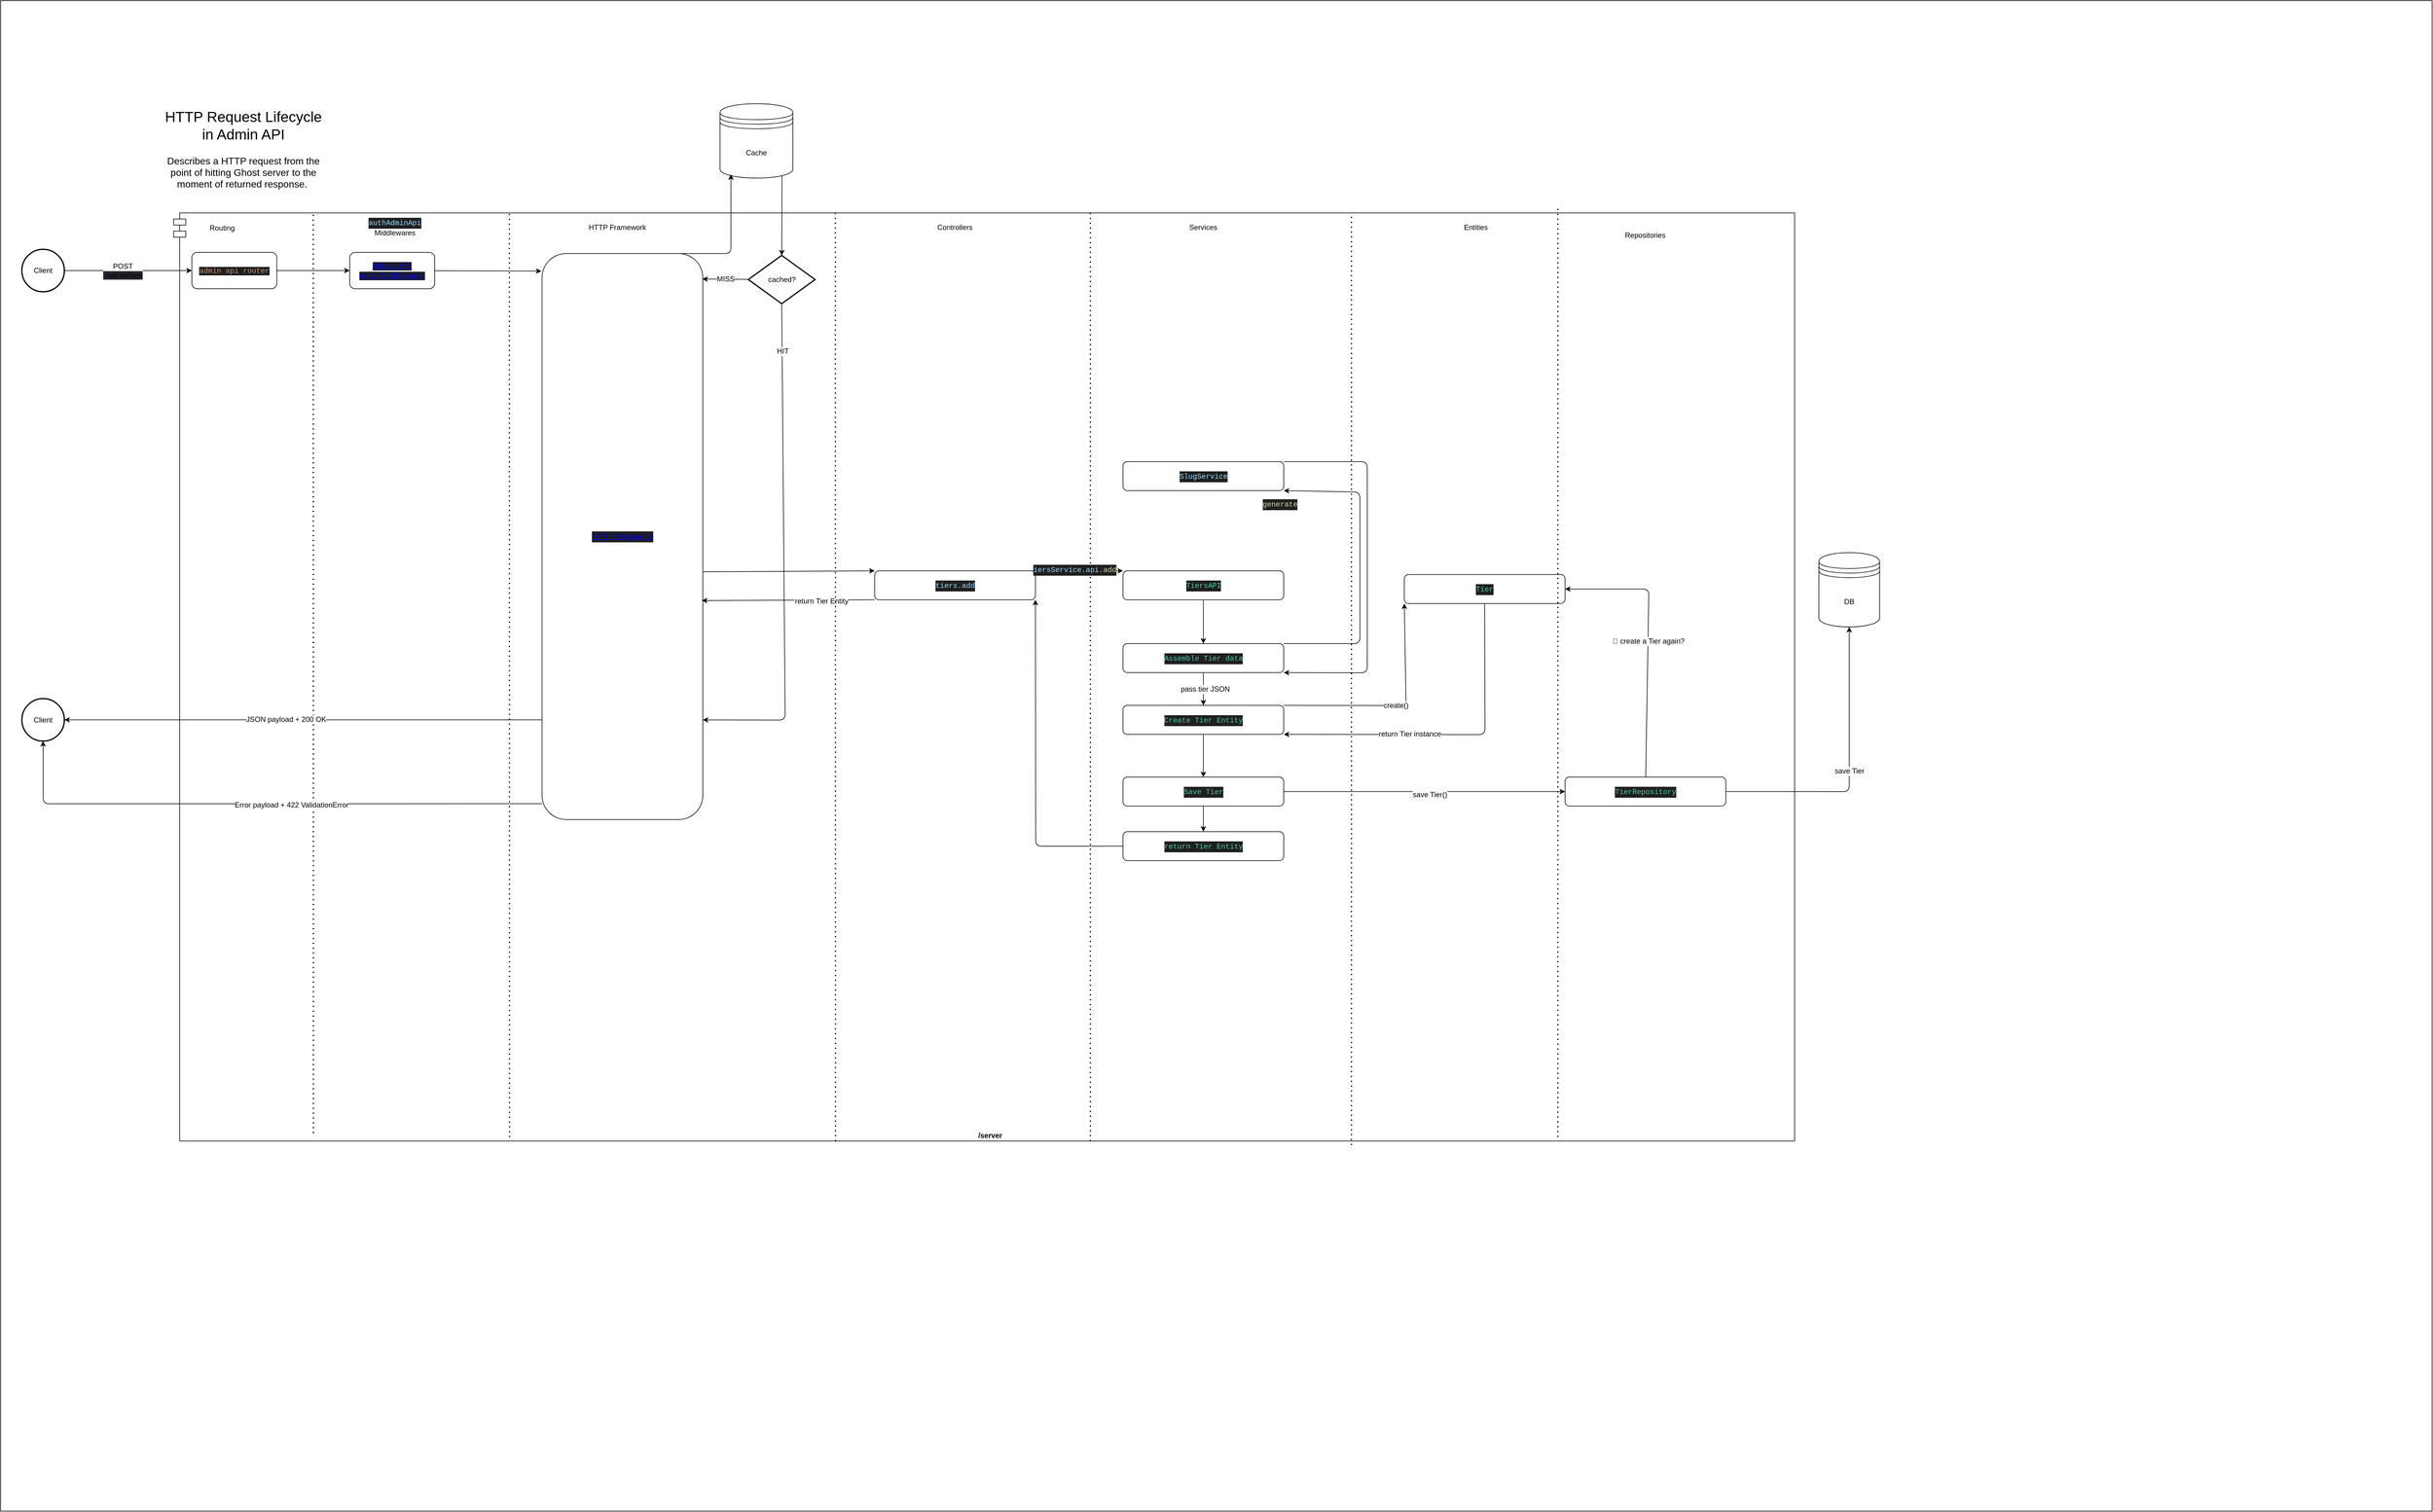 <mxfile>
    <diagram id="Q2BgrTvw5muccqVEsE5E" name="Top Level">
        <mxGraphModel dx="1300" dy="2060" grid="1" gridSize="10" guides="1" tooltips="1" connect="1" arrows="1" fold="1" page="1" pageScale="1" pageWidth="827" pageHeight="1169" math="0" shadow="0">
            <root>
                <mxCell id="0"/>
                <mxCell id="1" parent="0"/>
                <mxCell id="4" value="" style="rounded=0;whiteSpace=wrap;html=1;fontStyle=1;movable=0;resizable=0;rotatable=0;deletable=0;editable=0;connectable=0;" vertex="1" parent="1">
                    <mxGeometry x="165" y="-90" width="4005" height="2490" as="geometry"/>
                </mxCell>
                <mxCell id="2" value="&lt;font style=&quot;&quot;&gt;&lt;span style=&quot;font-size: 24px;&quot;&gt;HTTP Request Lifecycle in Admin API&lt;/span&gt;&lt;br&gt;&lt;font size=&quot;3&quot;&gt;&lt;br&gt;Describes a HTTP request from the point of hitting Ghost server to the moment of returned response.&amp;nbsp;&lt;/font&gt;&lt;br&gt;&lt;/font&gt;" style="text;html=1;strokeColor=none;fillColor=none;align=center;verticalAlign=middle;whiteSpace=wrap;rounded=0;" vertex="1" parent="1">
                    <mxGeometry x="430" y="90" width="270" height="130" as="geometry"/>
                </mxCell>
                <mxCell id="24" value="/server" style="shape=module;align=left;spacingLeft=20;align=center;verticalAlign=bottom;horizontal=1;movable=0;resizable=0;rotatable=0;deletable=0;editable=0;connectable=0;fontStyle=1" vertex="1" parent="1">
                    <mxGeometry x="450" y="260" width="2670" height="1530" as="geometry"/>
                </mxCell>
                <mxCell id="62" value="Controllers" style="text;html=1;strokeColor=none;fillColor=none;align=center;verticalAlign=middle;whiteSpace=wrap;rounded=0;shadow=0;fontSize=12;" vertex="1" parent="24">
                    <mxGeometry x="1220.917" y="-6.649" width="132.397" height="60.395" as="geometry"/>
                </mxCell>
                <mxCell id="65" value="HTTP Framework" style="text;html=1;strokeColor=none;fillColor=none;align=center;verticalAlign=middle;whiteSpace=wrap;rounded=0;shadow=0;fontSize=12;" vertex="1" parent="24">
                    <mxGeometry x="665.298" y="-6.646" width="132.397" height="60.395" as="geometry"/>
                </mxCell>
                <mxCell id="35" value="&lt;div style=&quot;color: rgb(204, 204, 204); background-color: rgb(31, 31, 31); font-family: Menlo, Monaco, &amp;quot;Courier New&amp;quot;, monospace; line-height: 18px;&quot;&gt;&lt;span style=&quot;color: #9cdcfe;&quot;&gt;authAdminApi&lt;/span&gt;&lt;/div&gt;Middlewares" style="text;html=1;strokeColor=none;fillColor=none;align=center;verticalAlign=middle;whiteSpace=wrap;rounded=0;shadow=0;fontSize=12;" vertex="1" parent="24">
                    <mxGeometry x="264.791" y="-6.646" width="198.595" height="60.395" as="geometry"/>
                </mxCell>
                <mxCell id="55" value="&lt;div style=&quot;color: rgb(204, 204, 204); background-color: rgb(31, 31, 31); font-family: Menlo, Monaco, &amp;quot;Courier New&amp;quot;, monospace; line-height: 18px;&quot;&gt;&lt;a href=&quot;data:page/id,6JZK-o0tP2cHMDoMjzkM&quot;&gt;HTTP Framework&lt;/a&gt;&lt;/div&gt;" style="rounded=1;whiteSpace=wrap;html=1;shadow=0;fontSize=12;movable=1;resizable=1;rotatable=1;deletable=1;editable=1;connectable=1;" vertex="1" parent="24">
                    <mxGeometry x="606.82" y="66.95" width="264.79" height="933.05" as="geometry"/>
                </mxCell>
                <mxCell id="107" style="edgeStyle=none;html=1;fontSize=12;exitX=0;exitY=1;exitDx=0;exitDy=0;" edge="1" parent="24" source="64">
                    <mxGeometry relative="1" as="geometry">
                        <mxPoint x="870" y="639" as="targetPoint"/>
                    </mxGeometry>
                </mxCell>
                <mxCell id="250" value="return Tier Entity" style="edgeLabel;html=1;align=center;verticalAlign=middle;resizable=0;points=[];fontSize=12;" vertex="1" connectable="0" parent="107">
                    <mxGeometry x="-0.119" y="2" relative="1" as="geometry">
                        <mxPoint x="38" y="-1" as="offset"/>
                    </mxGeometry>
                </mxCell>
                <mxCell id="64" value="&lt;div style=&quot;color: rgb(204, 204, 204); background-color: rgb(31, 31, 31); font-family: Menlo, Monaco, &amp;quot;Courier New&amp;quot;, monospace; line-height: 18px;&quot;&gt;&lt;span style=&quot;color: #9cdcfe;&quot;&gt;tiers&lt;/span&gt;.&lt;span style=&quot;color: #9cdcfe;&quot;&gt;add&lt;/span&gt;&lt;/div&gt;" style="rounded=1;whiteSpace=wrap;html=1;shadow=0;fontSize=12;" vertex="1" parent="24">
                    <mxGeometry x="1154.721" y="589.995" width="264.798" height="47.812" as="geometry"/>
                </mxCell>
                <mxCell id="66" value="Services" style="text;html=1;strokeColor=none;fillColor=none;align=center;verticalAlign=middle;whiteSpace=wrap;rounded=0;shadow=0;fontSize=12;" vertex="1" parent="24">
                    <mxGeometry x="1629.904" y="-6.648" width="132.397" height="60.395" as="geometry"/>
                </mxCell>
                <mxCell id="74" value="Repositories" style="text;html=1;strokeColor=none;fillColor=none;align=center;verticalAlign=middle;whiteSpace=wrap;rounded=0;shadow=0;fontSize=12;" vertex="1" parent="24">
                    <mxGeometry x="2358.08" y="6.552" width="132.397" height="60.395" as="geometry"/>
                </mxCell>
                <mxCell id="83" value="" style="edgeStyle=none;html=1;fontSize=12;" edge="1" parent="24" target="77">
                    <mxGeometry relative="1" as="geometry">
                        <mxPoint x="739.214" y="312.731" as="sourcePoint"/>
                    </mxGeometry>
                </mxCell>
                <mxCell id="84" value="" style="edgeStyle=none;html=1;fontSize=12;" edge="1" parent="24" target="78">
                    <mxGeometry relative="1" as="geometry">
                        <mxPoint x="739.214" y="416.325" as="sourcePoint"/>
                    </mxGeometry>
                </mxCell>
                <mxCell id="85" value="" style="edgeStyle=none;html=1;fontSize=12;" edge="1" parent="24" target="79">
                    <mxGeometry relative="1" as="geometry">
                        <mxPoint x="739.214" y="519.919" as="sourcePoint"/>
                    </mxGeometry>
                </mxCell>
                <mxCell id="90" style="edgeStyle=none;html=1;fontSize=12;exitX=1;exitY=0;exitDx=0;exitDy=0;entryX=0;entryY=0;entryDx=0;entryDy=0;" edge="1" parent="24" target="64">
                    <mxGeometry relative="1" as="geometry">
                        <mxPoint x="871.611" y="591.637" as="sourcePoint"/>
                    </mxGeometry>
                </mxCell>
                <mxCell id="109" style="edgeStyle=none;html=1;fontSize=12;" edge="1" parent="24" target="80">
                    <mxGeometry relative="1" as="geometry">
                        <mxPoint x="739.214" y="639.45" as="sourcePoint"/>
                    </mxGeometry>
                </mxCell>
                <mxCell id="104" style="edgeStyle=none;html=1;fontSize=12;" edge="1" parent="24" target="99">
                    <mxGeometry relative="1" as="geometry">
                        <mxPoint x="739.214" y="739.765" as="sourcePoint"/>
                    </mxGeometry>
                </mxCell>
                <mxCell id="97" value="MISS" style="edgeStyle=none;html=1;fontSize=12;entryX=0.997;entryY=0.045;entryDx=0;entryDy=0;entryPerimeter=0;" edge="1" parent="24" source="95" target="55">
                    <mxGeometry x="0.008" relative="1" as="geometry">
                        <mxPoint x="1286.277" y="210" as="targetPoint"/>
                        <mxPoint as="offset"/>
                    </mxGeometry>
                </mxCell>
                <mxCell id="101" style="edgeStyle=none;html=1;entryX=1;entryY=0.5;entryDx=0;entryDy=0;fontSize=12;exitX=0.5;exitY=1;exitDx=0;exitDy=0;exitPerimeter=0;" edge="1" parent="24" source="95">
                    <mxGeometry relative="1" as="geometry">
                        <Array as="points">
                            <mxPoint x="1007.318" y="836"/>
                        </Array>
                        <mxPoint x="871.611" y="835.68" as="targetPoint"/>
                    </mxGeometry>
                </mxCell>
                <mxCell id="102" value="HIT" style="edgeLabel;html=1;align=center;verticalAlign=middle;resizable=0;points=[];fontSize=12;" vertex="1" connectable="0" parent="101">
                    <mxGeometry x="-0.809" relative="1" as="geometry">
                        <mxPoint as="offset"/>
                    </mxGeometry>
                </mxCell>
                <mxCell id="95" value="cached?" style="strokeWidth=2;html=1;shape=mxgraph.flowchart.decision;whiteSpace=wrap;shadow=0;fontSize=12;" vertex="1" parent="24">
                    <mxGeometry x="946.636" y="70" width="109.931" height="79.69" as="geometry"/>
                </mxCell>
                <mxCell id="116" style="edgeStyle=none;html=1;fontSize=12;entryX=0.5;entryY=0;entryDx=0;entryDy=0;" edge="1" parent="24" source="111" target="239">
                    <mxGeometry relative="1" as="geometry"/>
                </mxCell>
                <mxCell id="178" value="create()" style="edgeStyle=none;html=1;entryX=0;entryY=1;entryDx=0;entryDy=0;fontSize=12;exitX=1;exitY=0;exitDx=0;exitDy=0;" edge="1" parent="24" source="120" target="176">
                    <mxGeometry relative="1" as="geometry">
                        <Array as="points">
                            <mxPoint x="2030" y="812"/>
                        </Array>
                    </mxGeometry>
                </mxCell>
                <mxCell id="111" value="&lt;div style=&quot;background-color: rgb(31, 31, 31); font-family: Menlo, Monaco, &amp;quot;Courier New&amp;quot;, monospace; line-height: 18px;&quot;&gt;&lt;div style=&quot;color: rgb(204, 204, 204); line-height: 18px;&quot;&gt;&lt;span style=&quot;color: #4ec9b0;&quot;&gt;TiersAPI&lt;/span&gt;&lt;/div&gt;&lt;/div&gt;" style="rounded=1;whiteSpace=wrap;html=1;shadow=0;fontSize=12;" vertex="1" parent="24">
                    <mxGeometry x="1563.701" y="589.985" width="264.798" height="47.812" as="geometry"/>
                </mxCell>
                <mxCell id="53" value="" style="edgeStyle=none;html=1;fontSize=12;" edge="1" parent="24">
                    <mxGeometry relative="1" as="geometry">
                        <mxPoint x="364.091" y="560" as="sourcePoint"/>
                    </mxGeometry>
                </mxCell>
                <mxCell id="52" value="" style="edgeStyle=none;html=1;fontSize=12;" edge="1" parent="24">
                    <mxGeometry relative="1" as="geometry">
                        <mxPoint x="364.091" y="470" as="sourcePoint"/>
                    </mxGeometry>
                </mxCell>
                <mxCell id="49" value="" style="edgeStyle=none;html=1;fontSize=12;" edge="1" parent="24">
                    <mxGeometry relative="1" as="geometry">
                        <mxPoint x="364.091" y="232.5" as="targetPoint"/>
                    </mxGeometry>
                </mxCell>
                <mxCell id="118" style="edgeStyle=none;html=1;entryX=0;entryY=0.5;entryDx=0;entryDy=0;fontSize=12;exitX=1;exitY=0.5;exitDx=0;exitDy=0;" edge="1" parent="24" source="115" target="117">
                    <mxGeometry relative="1" as="geometry">
                        <Array as="points"/>
                    </mxGeometry>
                </mxCell>
                <mxCell id="119" value="save Tier()" style="edgeLabel;html=1;align=center;verticalAlign=middle;resizable=0;points=[];fontSize=12;" vertex="1" connectable="0" parent="118">
                    <mxGeometry x="0.037" y="-5" relative="1" as="geometry">
                        <mxPoint as="offset"/>
                    </mxGeometry>
                </mxCell>
                <mxCell id="248" value="" style="edgeStyle=none;html=1;fontSize=12;" edge="1" parent="24" source="115" target="247">
                    <mxGeometry relative="1" as="geometry"/>
                </mxCell>
                <mxCell id="115" value="&lt;div style=&quot;background-color: rgb(31, 31, 31); font-family: Menlo, Monaco, &amp;quot;Courier New&amp;quot;, monospace; line-height: 18px;&quot;&gt;&lt;div style=&quot;line-height: 18px;&quot;&gt;&lt;font color=&quot;#4ec9b0&quot;&gt;Save Tier&lt;/font&gt;&lt;/div&gt;&lt;/div&gt;" style="rounded=1;whiteSpace=wrap;html=1;shadow=0;fontSize=12;" vertex="1" parent="24">
                    <mxGeometry x="1563.701" y="929.985" width="264.798" height="47.812" as="geometry"/>
                </mxCell>
                <mxCell id="255" value="🚨 create a Tier again?" style="edgeStyle=none;html=1;entryX=1;entryY=0.5;entryDx=0;entryDy=0;fontSize=12;" edge="1" parent="24" source="117" target="176">
                    <mxGeometry relative="1" as="geometry">
                        <Array as="points">
                            <mxPoint x="2430" y="620"/>
                        </Array>
                    </mxGeometry>
                </mxCell>
                <mxCell id="117" value="&lt;div style=&quot;color: rgb(204, 204, 204); background-color: rgb(31, 31, 31); font-family: Menlo, Monaco, &amp;quot;Courier New&amp;quot;, monospace; line-height: 18px;&quot;&gt;&lt;span style=&quot;color: #4ec9b0;&quot;&gt;TierRepository&lt;/span&gt;&lt;/div&gt;" style="rounded=1;whiteSpace=wrap;html=1;shadow=0;fontSize=12;" vertex="1" parent="24">
                    <mxGeometry x="2291.883" y="929.985" width="264.798" height="47.812" as="geometry"/>
                </mxCell>
                <mxCell id="246" value="" style="edgeStyle=none;html=1;fontSize=12;" edge="1" parent="24" source="120" target="115">
                    <mxGeometry relative="1" as="geometry"/>
                </mxCell>
                <mxCell id="120" value="&lt;div style=&quot;background-color: rgb(31, 31, 31); font-family: Menlo, Monaco, &amp;quot;Courier New&amp;quot;, monospace; line-height: 18px;&quot;&gt;&lt;div style=&quot;color: rgb(204, 204, 204); line-height: 18px;&quot;&gt;&lt;span style=&quot;color: #4ec9b0;&quot;&gt;Create&amp;nbsp;&lt;/span&gt;&lt;span style=&quot;color: rgb(78, 201, 176);&quot;&gt;Tier Entity&lt;/span&gt;&lt;/div&gt;&lt;/div&gt;" style="rounded=1;whiteSpace=wrap;html=1;shadow=0;fontSize=12;" vertex="1" parent="24">
                    <mxGeometry x="1563.701" y="811.765" width="264.798" height="47.812" as="geometry"/>
                </mxCell>
                <mxCell id="121" value="Entities" style="text;html=1;strokeColor=none;fillColor=none;align=center;verticalAlign=middle;whiteSpace=wrap;rounded=0;shadow=0;fontSize=12;" vertex="1" parent="24">
                    <mxGeometry x="2078.947" y="-6.648" width="132.397" height="60.395" as="geometry"/>
                </mxCell>
                <mxCell id="179" style="edgeStyle=none;html=1;fontSize=12;exitX=0.5;exitY=1;exitDx=0;exitDy=0;entryX=1;entryY=1;entryDx=0;entryDy=0;" edge="1" parent="24" source="176" target="120">
                    <mxGeometry relative="1" as="geometry">
                        <mxPoint x="1929.682" y="640" as="targetPoint"/>
                        <Array as="points">
                            <mxPoint x="2160" y="860"/>
                        </Array>
                    </mxGeometry>
                </mxCell>
                <mxCell id="254" value="return Tier instance" style="edgeLabel;html=1;align=center;verticalAlign=middle;resizable=0;points=[];fontSize=12;" vertex="1" connectable="0" parent="179">
                    <mxGeometry x="0.244" y="-1" relative="1" as="geometry">
                        <mxPoint as="offset"/>
                    </mxGeometry>
                </mxCell>
                <mxCell id="176" value="&lt;div style=&quot;background-color: rgb(31, 31, 31); font-family: Menlo, Monaco, &amp;quot;Courier New&amp;quot;, monospace; line-height: 18px;&quot;&gt;&lt;font color=&quot;#4ec9b0&quot;&gt;Tier&lt;/font&gt;&lt;/div&gt;" style="rounded=1;whiteSpace=wrap;html=1;shadow=0;fontSize=12;" vertex="1" parent="24">
                    <mxGeometry x="2027.086" y="596.095" width="264.798" height="47.812" as="geometry"/>
                </mxCell>
                <mxCell id="242" style="edgeStyle=none;html=1;entryX=1;entryY=1;entryDx=0;entryDy=0;fontSize=12;exitX=1;exitY=0;exitDx=0;exitDy=0;" edge="1" parent="24" source="238" target="239">
                    <mxGeometry relative="1" as="geometry">
                        <Array as="points">
                            <mxPoint x="1966.091" y="410"/>
                            <mxPoint x="1966.091" y="758"/>
                        </Array>
                    </mxGeometry>
                </mxCell>
                <mxCell id="238" value="&lt;div style=&quot;background-color: rgb(31, 31, 31); font-family: Menlo, Monaco, &amp;quot;Courier New&amp;quot;, monospace; line-height: 18px;&quot;&gt;&lt;div style=&quot;color: rgb(204, 204, 204); line-height: 18px;&quot;&gt;&lt;div style=&quot;line-height: 18px;&quot;&gt;&lt;span style=&quot;color: #9cdcfe;&quot;&gt;SlugService&lt;/span&gt;&lt;/div&gt;&lt;/div&gt;&lt;/div&gt;" style="rounded=1;whiteSpace=wrap;html=1;shadow=0;fontSize=12;" vertex="1" parent="24">
                    <mxGeometry x="1563.701" y="409.995" width="264.798" height="47.812" as="geometry"/>
                </mxCell>
                <mxCell id="240" value="" style="edgeStyle=none;html=1;fontSize=12;entryX=0.5;entryY=0;entryDx=0;entryDy=0;" edge="1" parent="24" source="239" target="120">
                    <mxGeometry relative="1" as="geometry"/>
                </mxCell>
                <mxCell id="244" value="pass tier JSON" style="edgeLabel;html=1;align=center;verticalAlign=middle;resizable=0;points=[];fontSize=12;" vertex="1" connectable="0" parent="240">
                    <mxGeometry x="-0.025" y="3" relative="1" as="geometry">
                        <mxPoint as="offset"/>
                    </mxGeometry>
                </mxCell>
                <mxCell id="241" value="&lt;div style=&quot;color: rgb(204, 204, 204); background-color: rgb(31, 31, 31); font-family: Menlo, Monaco, &amp;quot;Courier New&amp;quot;, monospace; line-height: 18px;&quot;&gt;&lt;span style=&quot;color: #dcdcaa;&quot;&gt;generate&lt;/span&gt;&lt;/div&gt;" style="edgeStyle=none;html=1;entryX=1;entryY=1;entryDx=0;entryDy=0;fontSize=12;exitX=1;exitY=0;exitDx=0;exitDy=0;" edge="1" parent="24" source="239" target="238">
                    <mxGeometry x="1" y="24" relative="1" as="geometry">
                        <Array as="points">
                            <mxPoint x="1953.955" y="710"/>
                            <mxPoint x="1953.955" y="460"/>
                        </Array>
                        <mxPoint x="-6" y="-2" as="offset"/>
                    </mxGeometry>
                </mxCell>
                <mxCell id="239" value="&lt;div style=&quot;background-color: rgb(31, 31, 31); font-family: Menlo, Monaco, &amp;quot;Courier New&amp;quot;, monospace; line-height: 18px;&quot;&gt;&lt;div style=&quot;line-height: 18px;&quot;&gt;&lt;font color=&quot;#4ec9b0&quot;&gt;Assemble Tier data&lt;/font&gt;&lt;/div&gt;&lt;/div&gt;" style="rounded=1;whiteSpace=wrap;html=1;shadow=0;fontSize=12;" vertex="1" parent="24">
                    <mxGeometry x="1563.701" y="709.985" width="264.798" height="47.812" as="geometry"/>
                </mxCell>
                <mxCell id="249" style="edgeStyle=none;html=1;entryX=1;entryY=1;entryDx=0;entryDy=0;fontSize=12;exitX=0;exitY=0.5;exitDx=0;exitDy=0;" edge="1" parent="24" source="247" target="64">
                    <mxGeometry relative="1" as="geometry">
                        <Array as="points">
                            <mxPoint x="1419.955" y="1044"/>
                        </Array>
                    </mxGeometry>
                </mxCell>
                <mxCell id="247" value="&lt;div style=&quot;background-color: rgb(31, 31, 31); font-family: Menlo, Monaco, &amp;quot;Courier New&amp;quot;, monospace; line-height: 18px;&quot;&gt;&lt;div style=&quot;line-height: 18px;&quot;&gt;&lt;font color=&quot;#4ec9b0&quot;&gt;return Tier Entity&lt;/font&gt;&lt;/div&gt;&lt;/div&gt;" style="rounded=1;whiteSpace=wrap;html=1;shadow=0;fontSize=12;" vertex="1" parent="24">
                    <mxGeometry x="1563.701" y="1019.985" width="264.798" height="47.812" as="geometry"/>
                </mxCell>
                <mxCell id="112" style="edgeStyle=none;html=1;fontSize=12;exitX=1;exitY=0;exitDx=0;exitDy=0;entryX=0;entryY=0;entryDx=0;entryDy=0;" edge="1" parent="24" source="64" target="111">
                    <mxGeometry relative="1" as="geometry"/>
                </mxCell>
                <mxCell id="114" value="&lt;div style=&quot;color: rgb(204, 204, 204); background-color: rgb(31, 31, 31); font-family: Menlo, Monaco, &amp;quot;Courier New&amp;quot;, monospace; line-height: 18px;&quot;&gt;&lt;span style=&quot;color: #9cdcfe;&quot;&gt;iersService&lt;/span&gt;.&lt;span style=&quot;color: #9cdcfe;&quot;&gt;api&lt;/span&gt;.&lt;span style=&quot;color: #dcdcaa;&quot;&gt;add&lt;/span&gt;&lt;/div&gt;" style="edgeLabel;html=1;align=center;verticalAlign=middle;resizable=0;points=[];fontSize=12;" vertex="1" connectable="0" parent="112">
                    <mxGeometry x="-0.103" y="2" relative="1" as="geometry">
                        <mxPoint as="offset"/>
                    </mxGeometry>
                </mxCell>
                <mxCell id="PHDZcG9AAsjzFE-tWNF--267" value="" style="endArrow=none;dashed=1;html=1;dashPattern=1 3;strokeWidth=2;fontSize=12;" edge="1" parent="24">
                    <mxGeometry width="50" height="50" relative="1" as="geometry">
                        <mxPoint x="1940" y="1536.55" as="sourcePoint"/>
                        <mxPoint x="1940" y="6.55" as="targetPoint"/>
                        <Array as="points"/>
                    </mxGeometry>
                </mxCell>
                <mxCell id="PHDZcG9AAsjzFE-tWNF--268" value="" style="endArrow=none;dashed=1;html=1;dashPattern=1 3;strokeWidth=2;fontSize=12;" edge="1" parent="24">
                    <mxGeometry width="50" height="50" relative="1" as="geometry">
                        <mxPoint x="2280" y="1523.35" as="sourcePoint"/>
                        <mxPoint x="2280" y="-6.65" as="targetPoint"/>
                        <Array as="points"/>
                    </mxGeometry>
                </mxCell>
                <mxCell id="PHDZcG9AAsjzFE-tWNF--269" value="" style="endArrow=none;dashed=1;html=1;dashPattern=1 3;strokeWidth=2;fontSize=12;" edge="1" parent="24">
                    <mxGeometry width="50" height="50" relative="1" as="geometry">
                        <mxPoint x="1090.27" y="1530.0" as="sourcePoint"/>
                        <mxPoint x="1090" as="targetPoint"/>
                    </mxGeometry>
                </mxCell>
                <mxCell id="e52kzxB7HHPr2zK-y2Dc-262" style="edgeStyle=none;html=1;fontSize=12;entryX=-0.004;entryY=0.031;entryDx=0;entryDy=0;entryPerimeter=0;" edge="1" parent="24" source="e52kzxB7HHPr2zK-y2Dc-261" target="55">
                    <mxGeometry relative="1" as="geometry"/>
                </mxCell>
                <mxCell id="e52kzxB7HHPr2zK-y2Dc-261" value="&lt;span style=&quot;color: rgb(206, 145, 120); font-family: Menlo, Monaco, &amp;quot;Courier New&amp;quot;, monospace; background-color: rgb(31, 31, 31);&quot;&gt;&lt;a href=&quot;data:page/id,hB0m8oaUB0AHgSYHgwqg&quot;&gt;Admin API &lt;br&gt;Auth Middleware&lt;/a&gt;&lt;/span&gt;" style="rounded=1;whiteSpace=wrap;html=1;shadow=0;fontFamily=Helvetica;fontSize=12;fontColor=default;align=center;strokeColor=default;fillColor=default;" vertex="1" parent="24">
                    <mxGeometry x="290" y="65" width="140" height="60" as="geometry"/>
                </mxCell>
                <mxCell id="rng5hA5K3BwThacG6xLh-261" value="" style="endArrow=none;dashed=1;html=1;dashPattern=1 3;strokeWidth=2;fontSize=12;" edge="1" parent="24">
                    <mxGeometry width="50" height="50" relative="1" as="geometry">
                        <mxPoint x="230.27" y="1516.94" as="sourcePoint"/>
                        <mxPoint x="230" as="targetPoint"/>
                    </mxGeometry>
                </mxCell>
                <mxCell id="25" value="DB" style="shape=datastore;whiteSpace=wrap;html=1;shadow=0;fontSize=12;" vertex="1" parent="1">
                    <mxGeometry x="3160" y="820" width="100" height="122.5" as="geometry"/>
                </mxCell>
                <mxCell id="98" style="edgeStyle=none;html=1;fontSize=12;" edge="1" parent="1" source="26" target="32">
                    <mxGeometry relative="1" as="geometry">
                        <mxPoint x="314" y="355" as="targetPoint"/>
                    </mxGeometry>
                </mxCell>
                <mxCell id="105" value="POST&lt;br&gt;&lt;span style=&quot;background-color: rgb(42, 37, 47);&quot;&gt;&amp;nbsp;/admin/tiers&lt;/span&gt;" style="edgeLabel;html=1;align=center;verticalAlign=middle;resizable=0;points=[];fontSize=12;" vertex="1" connectable="0" parent="98">
                    <mxGeometry x="-0.129" y="4" relative="1" as="geometry">
                        <mxPoint x="4" y="4" as="offset"/>
                    </mxGeometry>
                </mxCell>
                <mxCell id="26" value="Client" style="strokeWidth=2;html=1;shape=mxgraph.flowchart.start_2;whiteSpace=wrap;shadow=0;fontSize=12;" vertex="1" parent="1">
                    <mxGeometry x="200" y="320" width="70" height="70" as="geometry"/>
                </mxCell>
                <mxCell id="27" value="Client" style="strokeWidth=2;html=1;shape=mxgraph.flowchart.start_2;whiteSpace=wrap;shadow=0;fontSize=12;" vertex="1" parent="1">
                    <mxGeometry x="200" y="1060.68" width="70" height="70" as="geometry"/>
                </mxCell>
                <mxCell id="54" value="" style="edgeStyle=none;html=1;fontSize=12;" edge="1" parent="1" source="32" target="e52kzxB7HHPr2zK-y2Dc-261">
                    <mxGeometry relative="1" as="geometry">
                        <mxPoint x="717" y="355" as="targetPoint"/>
                    </mxGeometry>
                </mxCell>
                <mxCell id="32" value="&lt;span style=&quot;color: rgb(206, 145, 120); font-family: Menlo, Monaco, &amp;quot;Courier New&amp;quot;, monospace; background-color: rgb(31, 31, 31);&quot;&gt;admin api router&lt;/span&gt;" style="rounded=1;whiteSpace=wrap;html=1;shadow=0;fontFamily=Helvetica;fontSize=12;fontColor=default;align=center;strokeColor=default;fillColor=default;" vertex="1" parent="1">
                    <mxGeometry x="480" y="325" width="140" height="60" as="geometry"/>
                </mxCell>
                <mxCell id="36" value="Routing&lt;br&gt;" style="text;html=1;strokeColor=none;fillColor=none;align=center;verticalAlign=middle;whiteSpace=wrap;rounded=0;shadow=0;fontSize=12;" vertex="1" parent="1">
                    <mxGeometry x="500" y="270" width="60" height="30" as="geometry"/>
                </mxCell>
                <mxCell id="96" style="edgeStyle=none;html=1;fontSize=12;exitX=0.85;exitY=0.95;exitDx=0;exitDy=0;exitPerimeter=0;" edge="1" parent="1" source="93" target="95">
                    <mxGeometry relative="1" as="geometry"/>
                </mxCell>
                <mxCell id="93" value="Cache" style="shape=datastore;whiteSpace=wrap;html=1;shadow=0;fontSize=12;" vertex="1" parent="1">
                    <mxGeometry x="1350" y="80" width="120" height="122.5" as="geometry"/>
                </mxCell>
                <mxCell id="94" style="edgeStyle=none;html=1;entryX=0.15;entryY=0.95;entryDx=0;entryDy=0;fontSize=12;exitX=0.75;exitY=0;exitDx=0;exitDy=0;entryPerimeter=0;" edge="1" parent="1" source="55" target="93">
                    <mxGeometry relative="1" as="geometry">
                        <Array as="points">
                            <mxPoint x="1368" y="327"/>
                        </Array>
                    </mxGeometry>
                </mxCell>
                <mxCell id="100" style="edgeStyle=none;html=1;entryX=1;entryY=0.5;entryDx=0;entryDy=0;entryPerimeter=0;fontSize=12;" edge="1" parent="1" target="27">
                    <mxGeometry relative="1" as="geometry">
                        <mxPoint x="1056.818" y="1095.68" as="sourcePoint"/>
                    </mxGeometry>
                </mxCell>
                <mxCell id="106" value="JSON payload + 200 OK" style="edgeLabel;html=1;align=center;verticalAlign=middle;resizable=0;points=[];fontSize=12;" vertex="1" connectable="0" parent="100">
                    <mxGeometry x="0.073" y="-1" relative="1" as="geometry">
                        <mxPoint as="offset"/>
                    </mxGeometry>
                </mxCell>
                <mxCell id="252" style="edgeStyle=none;html=1;entryX=0.5;entryY=1;entryDx=0;entryDy=0;entryPerimeter=0;fontSize=12;" edge="1" parent="1" target="27">
                    <mxGeometry relative="1" as="geometry">
                        <Array as="points">
                            <mxPoint x="235" y="1234"/>
                        </Array>
                        <mxPoint x="1056.818" y="1233.923" as="sourcePoint"/>
                    </mxGeometry>
                </mxCell>
                <mxCell id="253" value="Error payload + 422 ValidationError" style="edgeLabel;html=1;align=center;verticalAlign=middle;resizable=0;points=[];fontSize=12;" vertex="1" connectable="0" parent="252">
                    <mxGeometry x="-0.023" y="-3" relative="1" as="geometry">
                        <mxPoint x="39" y="5" as="offset"/>
                    </mxGeometry>
                </mxCell>
                <mxCell id="256" value="save Tier" style="edgeStyle=none;html=1;entryX=0.5;entryY=1;entryDx=0;entryDy=0;fontSize=12;exitX=1;exitY=0.5;exitDx=0;exitDy=0;" edge="1" parent="1" source="117" target="25">
                    <mxGeometry relative="1" as="geometry">
                        <Array as="points">
                            <mxPoint x="3210" y="1214"/>
                        </Array>
                    </mxGeometry>
                </mxCell>
                <mxCell id="PHDZcG9AAsjzFE-tWNF--264" value="" style="endArrow=none;dashed=1;html=1;dashPattern=1 3;strokeWidth=2;fontSize=12;" edge="1" parent="1">
                    <mxGeometry width="50" height="50" relative="1" as="geometry">
                        <mxPoint x="1003.27" y="1783.59" as="sourcePoint"/>
                        <mxPoint x="1003" y="260" as="targetPoint"/>
                    </mxGeometry>
                </mxCell>
                <mxCell id="PHDZcG9AAsjzFE-tWNF--266" value="" style="endArrow=none;dashed=1;html=1;dashPattern=1 3;strokeWidth=2;fontSize=12;" edge="1" parent="1">
                    <mxGeometry width="50" height="50" relative="1" as="geometry">
                        <mxPoint x="1960" y="1790" as="sourcePoint"/>
                        <mxPoint x="1960" y="260" as="targetPoint"/>
                        <Array as="points"/>
                    </mxGeometry>
                </mxCell>
            </root>
        </mxGraphModel>
    </diagram>
    <diagram id="hB0m8oaUB0AHgSYHgwqg" name="Admin API Auth Middleware">
        <mxGraphModel dx="1114" dy="764" grid="1" gridSize="10" guides="1" tooltips="1" connect="1" arrows="1" fold="1" page="1" pageScale="1" pageWidth="827" pageHeight="1169" math="0" shadow="0">
            <root>
                <mxCell id="0"/>
                <mxCell id="1" parent="0"/>
                <mxCell id="huxzlW6ytxG6rv-yBMdn-1" value="/ghost/core/core/server/web/api/endpoints/admin/middleware.js" style="shape=module;align=left;spacingLeft=20;align=center;verticalAlign=bottom;horizontal=1;movable=1;resizable=1;rotatable=1;deletable=1;editable=1;connectable=1;fontStyle=1;container=0;" vertex="1" parent="1">
                    <mxGeometry x="150" y="60" width="440" height="660" as="geometry"/>
                </mxCell>
                <mxCell id="huxzlW6ytxG6rv-yBMdn-4" value="&lt;div style=&quot;color: rgb(204, 204, 204); background-color: rgb(31, 31, 31); font-family: Menlo, Monaco, &amp;quot;Courier New&amp;quot;, monospace; line-height: 18px;&quot;&gt;&lt;span style=&quot;color: #9cdcfe;&quot;&gt;authAdminApi&lt;/span&gt;&lt;/div&gt;Middlewares" style="text;html=1;strokeColor=none;fillColor=none;align=center;verticalAlign=middle;whiteSpace=wrap;rounded=0;shadow=0;fontSize=12;" vertex="1" parent="1">
                    <mxGeometry x="220.002" y="89.997" width="43.884" height="35.921" as="geometry"/>
                </mxCell>
                <mxCell id="huxzlW6ytxG6rv-yBMdn-6" value="&lt;div style=&quot;color: rgb(204, 204, 204); background-color: rgb(31, 31, 31); font-family: Menlo, Monaco, &amp;quot;Courier New&amp;quot;, monospace; line-height: 18px;&quot;&gt;&lt;span style=&quot;color: rgb(240, 240, 240); font-family: Helvetica; background-color: rgb(42, 37, 47);&quot;&gt;HTTP Framework&lt;/span&gt;&lt;br&gt;&lt;/div&gt;" style="rounded=1;whiteSpace=wrap;html=1;shadow=0;fontSize=12;movable=1;resizable=1;rotatable=1;deletable=1;editable=1;connectable=1;" vertex="1" parent="1">
                    <mxGeometry x="630" y="549" width="138.51" height="35.69" as="geometry"/>
                </mxCell>
                <mxCell id="huxzlW6ytxG6rv-yBMdn-42" value="" style="edgeStyle=none;html=1;entryX=0;entryY=0.5;entryDx=0;entryDy=0;fontSize=12;exitX=1;exitY=0.5;exitDx=0;exitDy=0;" edge="1" parent="1" source="huxzlW6ytxG6rv-yBMdn-33" target="huxzlW6ytxG6rv-yBMdn-6">
                    <mxGeometry relative="1" as="geometry">
                        <Array as="points"/>
                    </mxGeometry>
                </mxCell>
                <mxCell id="9V18dZU_cbdhyu5r5zJ3-3" value="next()" style="edgeLabel;html=1;align=center;verticalAlign=middle;resizable=0;points=[];fontSize=12;" vertex="1" connectable="0" parent="huxzlW6ytxG6rv-yBMdn-42">
                    <mxGeometry x="-0.117" relative="1" as="geometry">
                        <mxPoint as="offset"/>
                    </mxGeometry>
                </mxCell>
                <mxCell id="9V18dZU_cbdhyu5r5zJ3-4" value="" style="group" vertex="1" connectable="0" parent="1">
                    <mxGeometry x="290" y="218" width="174.59" height="366.61" as="geometry"/>
                </mxCell>
                <mxCell id="huxzlW6ytxG6rv-yBMdn-33" value="&lt;div style=&quot;color: rgb(204, 204, 204); font-family: Menlo, Monaco, &amp;quot;Courier New&amp;quot;, monospace;&quot;&gt;&lt;span style=&quot;color: rgb(220, 220, 170);&quot;&gt;authorizeAdminApi&lt;/span&gt;&lt;/div&gt;" style="rounded=1;whiteSpace=wrap;html=1;shadow=0;fontFamily=Helvetica;fontSize=12;fontColor=default;align=center;strokeColor=default;fillColor=default;" vertex="1" parent="9V18dZU_cbdhyu5r5zJ3-4">
                    <mxGeometry y="330.92" width="171.91" height="35.69" as="geometry"/>
                </mxCell>
                <mxCell id="huxzlW6ytxG6rv-yBMdn-34" value="&lt;div style=&quot;color: rgb(204, 204, 204); font-family: Menlo, Monaco, &amp;quot;Courier New&amp;quot;, monospace;&quot;&gt;&lt;span style=&quot;color: rgb(220, 220, 170); background-color: rgb(31, 31, 31);&quot;&gt;notImplemented&lt;/span&gt;&lt;br&gt;&lt;/div&gt;" style="rounded=1;whiteSpace=wrap;html=1;shadow=0;fontFamily=Helvetica;fontSize=12;fontColor=default;align=center;strokeColor=default;fillColor=default;" vertex="1" parent="9V18dZU_cbdhyu5r5zJ3-4">
                    <mxGeometry y="277.39" width="171.91" height="35.69" as="geometry"/>
                </mxCell>
                <mxCell id="huxzlW6ytxG6rv-yBMdn-35" value="&lt;div style=&quot;color: rgb(204, 204, 204); font-family: Menlo, Monaco, &amp;quot;Courier New&amp;quot;, monospace;&quot;&gt;&lt;span style=&quot;color: rgb(156, 220, 254); background-color: rgb(31, 31, 31);&quot;&gt;prettyUrls&lt;/span&gt;&lt;br&gt;&lt;/div&gt;" style="rounded=1;whiteSpace=wrap;html=1;shadow=0;fontFamily=Helvetica;fontSize=12;fontColor=default;align=center;strokeColor=default;fillColor=default;" vertex="1" parent="9V18dZU_cbdhyu5r5zJ3-4">
                    <mxGeometry y="223.86" width="171.91" height="35.69" as="geometry"/>
                </mxCell>
                <mxCell id="huxzlW6ytxG6rv-yBMdn-36" value="&lt;div style=&quot;color: rgb(204, 204, 204); font-family: Menlo, Monaco, &amp;quot;Courier New&amp;quot;, monospace;&quot;&gt;&lt;span style=&quot;color: rgb(220, 220, 170); background-color: rgb(31, 31, 31);&quot;&gt;adminSSLAndHostRedirect&lt;/span&gt;&lt;br&gt;&lt;/div&gt;" style="rounded=1;whiteSpace=wrap;html=1;shadow=0;fontFamily=Helvetica;fontSize=12;fontColor=default;align=center;strokeColor=default;fillColor=default;" vertex="1" parent="9V18dZU_cbdhyu5r5zJ3-4">
                    <mxGeometry y="170.33" width="174.59" height="35.69" as="geometry"/>
                </mxCell>
                <mxCell id="huxzlW6ytxG6rv-yBMdn-37" value="&lt;div style=&quot;color: rgb(204, 204, 204); font-family: Menlo, Monaco, &amp;quot;Courier New&amp;quot;, monospace;&quot;&gt;&lt;span style=&quot;color: rgb(156, 220, 254); background-color: rgb(31, 31, 31);&quot;&gt;cors&lt;/span&gt;&lt;br&gt;&lt;/div&gt;" style="rounded=1;whiteSpace=wrap;html=1;shadow=0;fontFamily=Helvetica;fontSize=12;fontColor=default;align=center;strokeColor=default;fillColor=default;container=1;" vertex="1" parent="9V18dZU_cbdhyu5r5zJ3-4">
                    <mxGeometry y="118.28" width="171.91" height="52.05" as="geometry">
                        <mxRectangle x="180" y="318.28" width="70" height="30" as="alternateBounds"/>
                    </mxGeometry>
                </mxCell>
                <mxCell id="huxzlW6ytxG6rv-yBMdn-38" value="&lt;div style=&quot;color: rgb(204, 204, 204); font-family: Menlo, Monaco, &amp;quot;Courier New&amp;quot;, monospace;&quot;&gt;&lt;span style=&quot;color: rgb(220, 220, 170); background-color: rgb(31, 31, 31);&quot;&gt;updateUserLastSeen&lt;/span&gt;&lt;br&gt;&lt;/div&gt;" style="rounded=1;whiteSpace=wrap;html=1;shadow=0;fontFamily=Helvetica;fontSize=12;fontColor=default;align=center;strokeColor=default;fillColor=default;" vertex="1" parent="9V18dZU_cbdhyu5r5zJ3-4">
                    <mxGeometry y="69.22" width="171.91" height="35.69" as="geometry"/>
                </mxCell>
                <mxCell id="huxzlW6ytxG6rv-yBMdn-39" value="" style="group" vertex="1" connectable="0" parent="9V18dZU_cbdhyu5r5zJ3-4">
                    <mxGeometry width="170" height="42.38" as="geometry"/>
                </mxCell>
                <mxCell id="huxzlW6ytxG6rv-yBMdn-40" value="&lt;div style=&quot;color: rgb(204, 204, 204); font-family: Menlo, Monaco, &amp;quot;Courier New&amp;quot;, monospace;&quot;&gt;&lt;span style=&quot;color: rgb(156, 220, 254); background-color: rgb(31, 31, 31);&quot;&gt;authenticateAdminApi&lt;/span&gt;&lt;br&gt;&lt;/div&gt;" style="rounded=1;whiteSpace=wrap;html=1;shadow=0;fontFamily=Helvetica;fontSize=12;fontColor=default;align=center;strokeColor=default;fillColor=default;" vertex="1" parent="huxzlW6ytxG6rv-yBMdn-39">
                    <mxGeometry y="6.692" width="160.0" height="35.688" as="geometry"/>
                </mxCell>
                <mxCell id="huxzlW6ytxG6rv-yBMdn-41" value="&lt;div style=&quot;color: rgb(204, 204, 204); font-family: Menlo, Monaco, &amp;quot;Courier New&amp;quot;, monospace;&quot;&gt;&lt;span style=&quot;color: rgb(156, 220, 254); background-color: rgb(31, 31, 31);&quot;&gt;authenticateAdminApi&lt;/span&gt;&lt;br&gt;&lt;/div&gt;" style="rounded=1;whiteSpace=wrap;html=1;shadow=0;fontFamily=Helvetica;fontSize=12;fontColor=default;align=center;strokeColor=default;fillColor=default;" vertex="1" parent="huxzlW6ytxG6rv-yBMdn-39">
                    <mxGeometry x="10.0" width="160.0" height="35.688" as="geometry"/>
                </mxCell>
                <mxCell id="huxzlW6ytxG6rv-yBMdn-43" value="" style="edgeStyle=none;html=1;fontSize=12;" edge="1" parent="9V18dZU_cbdhyu5r5zJ3-4" source="huxzlW6ytxG6rv-yBMdn-34" target="huxzlW6ytxG6rv-yBMdn-33">
                    <mxGeometry relative="1" as="geometry"/>
                </mxCell>
                <mxCell id="huxzlW6ytxG6rv-yBMdn-44" value="" style="edgeStyle=none;html=1;fontSize=12;" edge="1" parent="9V18dZU_cbdhyu5r5zJ3-4" source="huxzlW6ytxG6rv-yBMdn-35" target="huxzlW6ytxG6rv-yBMdn-34">
                    <mxGeometry relative="1" as="geometry"/>
                </mxCell>
                <mxCell id="huxzlW6ytxG6rv-yBMdn-45" value="" style="edgeStyle=none;html=1;fontSize=12;" edge="1" parent="9V18dZU_cbdhyu5r5zJ3-4" source="huxzlW6ytxG6rv-yBMdn-36" target="huxzlW6ytxG6rv-yBMdn-35">
                    <mxGeometry relative="1" as="geometry"/>
                </mxCell>
                <mxCell id="huxzlW6ytxG6rv-yBMdn-46" value="" style="edgeStyle=none;html=1;fontSize=12;" edge="1" parent="9V18dZU_cbdhyu5r5zJ3-4" source="huxzlW6ytxG6rv-yBMdn-37" target="huxzlW6ytxG6rv-yBMdn-36">
                    <mxGeometry relative="1" as="geometry"/>
                </mxCell>
                <mxCell id="huxzlW6ytxG6rv-yBMdn-47" value="" style="edgeStyle=none;html=1;fontSize=12;" edge="1" parent="9V18dZU_cbdhyu5r5zJ3-4" source="huxzlW6ytxG6rv-yBMdn-38" target="huxzlW6ytxG6rv-yBMdn-37">
                    <mxGeometry relative="1" as="geometry"/>
                </mxCell>
                <mxCell id="9V18dZU_cbdhyu5r5zJ3-2" value="" style="edgeStyle=none;html=1;fontSize=12;" edge="1" parent="9V18dZU_cbdhyu5r5zJ3-4" source="huxzlW6ytxG6rv-yBMdn-41" target="huxzlW6ytxG6rv-yBMdn-38">
                    <mxGeometry relative="1" as="geometry"/>
                </mxCell>
                <mxCell id="9V18dZU_cbdhyu5r5zJ3-6" style="edgeStyle=none;html=1;fontSize=12;" edge="1" parent="1" source="9V18dZU_cbdhyu5r5zJ3-5" target="huxzlW6ytxG6rv-yBMdn-41">
                    <mxGeometry relative="1" as="geometry"/>
                </mxCell>
                <mxCell id="9V18dZU_cbdhyu5r5zJ3-5" value="&lt;div style=&quot;line-height: 18px;&quot;&gt;&lt;div style=&quot;color: rgb(204, 204, 204); background-color: rgb(31, 31, 31); font-family: Menlo, Monaco, &amp;quot;Courier New&amp;quot;, monospace; line-height: 18px;&quot;&gt;&lt;span style=&quot;color: #ce9178;&quot;&gt;&lt;a href=&quot;data:page/id,Q2BgrTvw5muccqVEsE5E&quot;&gt;admin api router&lt;/a&gt;&lt;/span&gt;&lt;/div&gt;&lt;/div&gt;" style="rounded=1;whiteSpace=wrap;html=1;shadow=0;fontSize=12;movable=1;resizable=1;rotatable=1;deletable=1;editable=1;connectable=1;" vertex="1" parent="1">
                    <mxGeometry y="218" width="138.51" height="35.69" as="geometry"/>
                </mxCell>
            </root>
        </mxGraphModel>
    </diagram>
    <diagram id="6JZK-o0tP2cHMDoMjzkM" name="HTTP Framework">
        <mxGraphModel dx="1671" dy="1146" grid="1" gridSize="10" guides="1" tooltips="1" connect="1" arrows="1" fold="1" page="1" pageScale="1" pageWidth="827" pageHeight="1169" math="0" shadow="0">
            <root>
                <mxCell id="0"/>
                <mxCell id="1" parent="0"/>
                <mxCell id="2suGWkEOdNmY0__SYk63-33" value="" style="rounded=0;whiteSpace=wrap;html=1;shadow=0;fontSize=12;" vertex="1" parent="1">
                    <mxGeometry x="610" y="30" width="1340" height="1290" as="geometry"/>
                </mxCell>
                <mxCell id="75L8bq284HztZNnr9Ldr-1" value="ghost/api-framework/lib/http.js" style="shape=module;align=left;spacingLeft=20;align=center;verticalAlign=bottom;horizontal=1;movable=1;resizable=1;rotatable=1;deletable=1;editable=1;connectable=1;fontStyle=1;container=0;" vertex="1" parent="1">
                    <mxGeometry x="970" y="240" width="570" height="1042.19" as="geometry"/>
                </mxCell>
                <mxCell id="2suGWkEOdNmY0__SYk63-1" value="Controllers/Endpoints" style="text;html=1;strokeColor=none;fillColor=none;align=center;verticalAlign=middle;whiteSpace=wrap;rounded=0;shadow=0;fontSize=12;" vertex="1" parent="1">
                    <mxGeometry x="1689.997" y="770.001" width="132.397" height="60.395" as="geometry"/>
                </mxCell>
                <mxCell id="2suGWkEOdNmY0__SYk63-2" value="HTTP Framework" style="text;html=1;strokeColor=none;fillColor=none;align=center;verticalAlign=middle;whiteSpace=wrap;rounded=0;shadow=0;fontSize=12;" vertex="1" parent="1">
                    <mxGeometry x="1115.298" y="253.354" width="132.397" height="60.395" as="geometry"/>
                </mxCell>
                <mxCell id="2suGWkEOdNmY0__SYk63-4" value="" style="edgeStyle=none;html=1;fontSize=12;" edge="1" parent="1" source="2suGWkEOdNmY0__SYk63-5" target="2suGWkEOdNmY0__SYk63-21">
                    <mxGeometry relative="1" as="geometry"/>
                </mxCell>
                <mxCell id="2suGWkEOdNmY0__SYk63-5" value="&lt;div style=&quot;color: rgb(204, 204, 204); background-color: rgb(31, 31, 31); font-family: Menlo, Monaco, &amp;quot;Courier New&amp;quot;, monospace; line-height: 18px;&quot;&gt;create Frame&lt;/div&gt;" style="rounded=1;whiteSpace=wrap;html=1;shadow=0;fontSize=12;movable=1;resizable=1;rotatable=1;deletable=1;editable=1;connectable=1;aspect=fixed;" vertex="1" parent="1">
                    <mxGeometry x="1056.82" y="326.95" width="260" height="60" as="geometry"/>
                </mxCell>
                <mxCell id="2suGWkEOdNmY0__SYk63-6" style="edgeStyle=none;html=1;entryX=1;entryY=0.75;entryDx=0;entryDy=0;fontSize=12;exitX=0;exitY=0.75;exitDx=0;exitDy=0;" edge="1" parent="1" source="2suGWkEOdNmY0__SYk63-8" target="2suGWkEOdNmY0__SYk63-17">
                    <mxGeometry relative="1" as="geometry"/>
                </mxCell>
                <mxCell id="2suGWkEOdNmY0__SYk63-7" value="query result" style="edgeLabel;html=1;align=center;verticalAlign=middle;resizable=0;points=[];fontSize=12;" vertex="1" connectable="0" parent="2suGWkEOdNmY0__SYk63-6">
                    <mxGeometry x="-0.119" y="2" relative="1" as="geometry">
                        <mxPoint x="60" y="-1" as="offset"/>
                    </mxGeometry>
                </mxCell>
                <mxCell id="2suGWkEOdNmY0__SYk63-8" value="&lt;div style=&quot;background-color: rgb(31, 31, 31); font-family: Menlo, Monaco, &amp;quot;Courier New&amp;quot;, monospace; line-height: 18px;&quot;&gt;&lt;font color=&quot;#9cdcfe&quot;&gt;async controller.query()&lt;/font&gt;&lt;/div&gt;" style="rounded=1;whiteSpace=wrap;html=1;shadow=0;fontSize=12;" vertex="1" parent="1">
                    <mxGeometry x="1640.001" y="851.635" width="260" height="60" as="geometry"/>
                </mxCell>
                <mxCell id="2suGWkEOdNmY0__SYk63-9" value="" style="edgeStyle=none;html=1;fontSize=12;" edge="1" parent="1" source="2suGWkEOdNmY0__SYk63-10" target="2suGWkEOdNmY0__SYk63-12">
                    <mxGeometry relative="1" as="geometry"/>
                </mxCell>
                <mxCell id="2suGWkEOdNmY0__SYk63-10" value="&lt;div style=&quot;color: rgb(204, 204, 204); background-color: rgb(31, 31, 31); font-family: Menlo, Monaco, &amp;quot;Courier New&amp;quot;, monospace; line-height: 18px;&quot;&gt;&lt;div style=&quot;line-height: 18px;&quot;&gt;input validation&lt;/div&gt;&lt;/div&gt;" style="rounded=1;whiteSpace=wrap;html=1;shadow=0;fontSize=12;movable=1;resizable=1;rotatable=1;deletable=1;editable=1;connectable=1;" vertex="1" parent="1">
                    <mxGeometry x="1056.818" y="524.919" width="260" height="60" as="geometry"/>
                </mxCell>
                <mxCell id="2suGWkEOdNmY0__SYk63-11" value="" style="edgeStyle=none;html=1;fontSize=12;" edge="1" parent="1" source="2suGWkEOdNmY0__SYk63-12" target="2suGWkEOdNmY0__SYk63-14">
                    <mxGeometry relative="1" as="geometry"/>
                </mxCell>
                <mxCell id="2suGWkEOdNmY0__SYk63-12" value="&lt;div style=&quot;color: rgb(204, 204, 204); background-color: rgb(31, 31, 31); font-family: Menlo, Monaco, &amp;quot;Courier New&amp;quot;, monospace; line-height: 18px;&quot;&gt;&lt;div style=&quot;line-height: 18px;&quot;&gt;input serialisation&lt;/div&gt;&lt;/div&gt;" style="rounded=1;whiteSpace=wrap;html=1;shadow=0;fontSize=12;movable=1;resizable=1;rotatable=1;deletable=1;editable=1;connectable=1;" vertex="1" parent="1">
                    <mxGeometry x="1056.818" y="628.513" width="260" height="60" as="geometry"/>
                </mxCell>
                <mxCell id="2suGWkEOdNmY0__SYk63-13" value="" style="edgeStyle=none;html=1;fontSize=12;" edge="1" parent="1" source="2suGWkEOdNmY0__SYk63-14" target="2suGWkEOdNmY0__SYk63-17">
                    <mxGeometry relative="1" as="geometry"/>
                </mxCell>
                <mxCell id="2suGWkEOdNmY0__SYk63-14" value="&lt;div style=&quot;color: rgb(204, 204, 204); background-color: rgb(31, 31, 31); font-family: Menlo, Monaco, &amp;quot;Courier New&amp;quot;, monospace; line-height: 18px;&quot;&gt;&lt;div style=&quot;line-height: 18px;&quot;&gt;permissions&lt;/div&gt;&lt;/div&gt;" style="rounded=1;whiteSpace=wrap;html=1;shadow=0;fontSize=12;movable=1;resizable=1;rotatable=1;deletable=1;editable=1;connectable=1;" vertex="1" parent="1">
                    <mxGeometry x="1056.818" y="732.106" width="260" height="60" as="geometry"/>
                </mxCell>
                <mxCell id="2suGWkEOdNmY0__SYk63-15" style="edgeStyle=none;html=1;fontSize=12;exitX=1;exitY=0.25;exitDx=0;exitDy=0;entryX=0;entryY=0.25;entryDx=0;entryDy=0;" edge="1" parent="1" source="2suGWkEOdNmY0__SYk63-17" target="2suGWkEOdNmY0__SYk63-8">
                    <mxGeometry relative="1" as="geometry"/>
                </mxCell>
                <mxCell id="75L8bq284HztZNnr9Ldr-6" value="query()" style="edgeLabel;html=1;align=center;verticalAlign=middle;resizable=0;points=[];fontSize=12;" vertex="1" connectable="0" parent="2suGWkEOdNmY0__SYk63-15">
                    <mxGeometry x="0.305" y="-1" relative="1" as="geometry">
                        <mxPoint x="24" as="offset"/>
                    </mxGeometry>
                </mxCell>
                <mxCell id="2suGWkEOdNmY0__SYk63-16" style="edgeStyle=none;html=1;fontSize=12;" edge="1" parent="1" source="2suGWkEOdNmY0__SYk63-17" target="2suGWkEOdNmY0__SYk63-19">
                    <mxGeometry relative="1" as="geometry"/>
                </mxCell>
                <mxCell id="2suGWkEOdNmY0__SYk63-17" value="&lt;div style=&quot;color: rgb(204, 204, 204); background-color: rgb(31, 31, 31); font-family: Menlo, Monaco, &amp;quot;Courier New&amp;quot;, monospace; line-height: 18px;&quot;&gt;&lt;div style=&quot;line-height: 18px;&quot;&gt;query&lt;/div&gt;&lt;/div&gt;" style="rounded=1;whiteSpace=wrap;html=1;shadow=0;fontSize=12;movable=1;resizable=1;rotatable=1;deletable=1;editable=1;connectable=1;" vertex="1" parent="1">
                    <mxGeometry x="1056.818" y="851.638" width="260" height="60" as="geometry"/>
                </mxCell>
                <mxCell id="2suGWkEOdNmY0__SYk63-18" style="edgeStyle=none;html=1;fontSize=12;" edge="1" parent="1" source="2suGWkEOdNmY0__SYk63-19" target="2suGWkEOdNmY0__SYk63-26">
                    <mxGeometry relative="1" as="geometry"/>
                </mxCell>
                <mxCell id="2suGWkEOdNmY0__SYk63-19" value="&lt;div style=&quot;color: rgb(204, 204, 204); background-color: rgb(31, 31, 31); font-family: Menlo, Monaco, &amp;quot;Courier New&amp;quot;, monospace; line-height: 18px;&quot;&gt;&lt;div style=&quot;line-height: 18px;&quot;&gt;output serialisation&lt;/div&gt;&lt;/div&gt;" style="rounded=1;whiteSpace=wrap;html=1;shadow=0;fontSize=12;movable=1;resizable=1;rotatable=1;deletable=1;editable=1;connectable=1;" vertex="1" parent="1">
                    <mxGeometry x="1056.818" y="951.953" width="260" height="60" as="geometry"/>
                </mxCell>
                <mxCell id="2suGWkEOdNmY0__SYk63-20" style="edgeStyle=none;html=1;fontSize=12;" edge="1" parent="1" source="2suGWkEOdNmY0__SYk63-21" target="2suGWkEOdNmY0__SYk63-10">
                    <mxGeometry relative="1" as="geometry"/>
                </mxCell>
                <mxCell id="2suGWkEOdNmY0__SYk63-21" value="request cache check" style="rounded=1;whiteSpace=wrap;html=1;shadow=0;fontSize=12;movable=1;resizable=1;rotatable=1;deletable=1;editable=1;connectable=1;" vertex="1" parent="1">
                    <mxGeometry x="1056.818" y="419.999" width="260" height="60" as="geometry"/>
                </mxCell>
                <mxCell id="2suGWkEOdNmY0__SYk63-22" value="MISS" style="edgeStyle=none;html=1;fontSize=12;entryX=1;entryY=1;entryDx=0;entryDy=0;" edge="1" parent="1" source="2suGWkEOdNmY0__SYk63-25" target="2suGWkEOdNmY0__SYk63-21">
                    <mxGeometry x="0.008" relative="1" as="geometry">
                        <mxPoint x="1286.277" y="210" as="targetPoint"/>
                        <mxPoint as="offset"/>
                    </mxGeometry>
                </mxCell>
                <mxCell id="2suGWkEOdNmY0__SYk63-23" style="edgeStyle=none;html=1;entryX=1;entryY=0.5;entryDx=0;entryDy=0;fontSize=12;exitX=0.5;exitY=1;exitDx=0;exitDy=0;exitPerimeter=0;" edge="1" parent="1" source="2suGWkEOdNmY0__SYk63-25" target="2suGWkEOdNmY0__SYk63-26">
                    <mxGeometry relative="1" as="geometry">
                        <Array as="points">
                            <mxPoint x="1457.318" y="1096"/>
                        </Array>
                    </mxGeometry>
                </mxCell>
                <mxCell id="2suGWkEOdNmY0__SYk63-24" value="HIT" style="edgeLabel;html=1;align=center;verticalAlign=middle;resizable=0;points=[];fontSize=12;" vertex="1" connectable="0" parent="2suGWkEOdNmY0__SYk63-23">
                    <mxGeometry x="-0.809" relative="1" as="geometry">
                        <mxPoint as="offset"/>
                    </mxGeometry>
                </mxCell>
                <mxCell id="2suGWkEOdNmY0__SYk63-25" value="cached?" style="strokeWidth=2;html=1;shape=mxgraph.flowchart.decision;whiteSpace=wrap;shadow=0;fontSize=12;" vertex="1" parent="1">
                    <mxGeometry x="1396.636" y="440" width="109.931" height="79.69" as="geometry"/>
                </mxCell>
                <mxCell id="75L8bq284HztZNnr9Ldr-3" style="edgeStyle=none;html=1;fontSize=12;exitX=0;exitY=0.5;exitDx=0;exitDy=0;" edge="1" parent="1" source="2suGWkEOdNmY0__SYk63-26" target="75L8bq284HztZNnr9Ldr-4">
                    <mxGeometry relative="1" as="geometry"/>
                </mxCell>
                <mxCell id="2suGWkEOdNmY0__SYk63-26" value="&lt;div style=&quot;color: rgb(204, 204, 204); background-color: rgb(31, 31, 31); font-family: Menlo, Monaco, &amp;quot;Courier New&amp;quot;, monospace; line-height: 18px;&quot;&gt;&lt;div style=&quot;line-height: 18px;&quot;&gt;res.send(200)&lt;/div&gt;&lt;/div&gt;" style="rounded=1;whiteSpace=wrap;html=1;shadow=0;fontSize=12;movable=1;resizable=1;rotatable=1;deletable=1;editable=1;connectable=1;" vertex="1" parent="1">
                    <mxGeometry x="1056.818" y="1065.684" width="260" height="60" as="geometry"/>
                </mxCell>
                <mxCell id="75L8bq284HztZNnr9Ldr-5" style="edgeStyle=none;html=1;entryX=0.5;entryY=1;entryDx=0;entryDy=0;fontSize=12;" edge="1" parent="1" source="2suGWkEOdNmY0__SYk63-27" target="75L8bq284HztZNnr9Ldr-4">
                    <mxGeometry relative="1" as="geometry">
                        <Array as="points">
                            <mxPoint x="873" y="1200"/>
                        </Array>
                    </mxGeometry>
                </mxCell>
                <mxCell id="2suGWkEOdNmY0__SYk63-27" value="&lt;div style=&quot;color: rgb(204, 204, 204); background-color: rgb(31, 31, 31); font-family: Menlo, Monaco, &amp;quot;Courier New&amp;quot;, monospace; line-height: 18px;&quot;&gt;&lt;div style=&quot;line-height: 18px;&quot;&gt;res.send(422)&lt;/div&gt;&lt;/div&gt;" style="rounded=1;whiteSpace=wrap;html=1;shadow=0;fontSize=12;movable=1;resizable=1;rotatable=1;deletable=1;editable=1;connectable=1;" vertex="1" parent="1">
                    <mxGeometry x="1056.818" y="1170.004" width="260" height="60" as="geometry"/>
                </mxCell>
                <mxCell id="2suGWkEOdNmY0__SYk63-28" style="edgeStyle=none;html=1;fontSize=12;exitX=1;exitY=0.5;exitDx=0;exitDy=0;" edge="1" parent="1" source="75L8bq284HztZNnr9Ldr-7" target="2suGWkEOdNmY0__SYk63-5">
                    <mxGeometry relative="1" as="geometry">
                        <mxPoint x="880" y="355.36" as="sourcePoint"/>
                    </mxGeometry>
                </mxCell>
                <mxCell id="vVdZ9frgkqdTCMuMdfNB-1" value="next()" style="edgeLabel;html=1;align=center;verticalAlign=middle;resizable=0;points=[];fontSize=12;" vertex="1" connectable="0" parent="2suGWkEOdNmY0__SYk63-28">
                    <mxGeometry x="-0.192" y="2" relative="1" as="geometry">
                        <mxPoint as="offset"/>
                    </mxGeometry>
                </mxCell>
                <mxCell id="2suGWkEOdNmY0__SYk63-30" style="edgeStyle=none;html=1;fontSize=12;exitX=0.85;exitY=0.95;exitDx=0;exitDy=0;exitPerimeter=0;" edge="1" parent="1" source="2suGWkEOdNmY0__SYk63-31" target="2suGWkEOdNmY0__SYk63-25">
                    <mxGeometry relative="1" as="geometry"/>
                </mxCell>
                <mxCell id="2suGWkEOdNmY0__SYk63-31" value="Cache" style="shape=datastore;whiteSpace=wrap;html=1;shadow=0;fontSize=12;" vertex="1" parent="1">
                    <mxGeometry x="1350" y="80" width="120" height="122.5" as="geometry"/>
                </mxCell>
                <mxCell id="2suGWkEOdNmY0__SYk63-32" style="edgeStyle=none;html=1;entryX=0.15;entryY=0.95;entryDx=0;entryDy=0;fontSize=12;exitX=1;exitY=0.25;exitDx=0;exitDy=0;entryPerimeter=0;" edge="1" parent="1" source="2suGWkEOdNmY0__SYk63-21" target="2suGWkEOdNmY0__SYk63-31">
                    <mxGeometry relative="1" as="geometry">
                        <Array as="points">
                            <mxPoint x="1370" y="435"/>
                        </Array>
                    </mxGeometry>
                </mxCell>
                <mxCell id="75L8bq284HztZNnr9Ldr-4" value="&lt;a href=&quot;data:page/id,Q2BgrTvw5muccqVEsE5E&quot;&gt;Client&lt;/a&gt;" style="ellipse;whiteSpace=wrap;html=1;aspect=fixed;shadow=0;fontSize=12;" vertex="1" parent="1">
                    <mxGeometry x="833.39" y="1055.68" width="80" height="80" as="geometry"/>
                </mxCell>
                <mxCell id="75L8bq284HztZNnr9Ldr-7" value="&lt;div style=&quot;color: rgb(204, 204, 204); background-color: rgb(31, 31, 31); font-family: Menlo, Monaco, &amp;quot;Courier New&amp;quot;, monospace; line-height: 18px;&quot;&gt;&lt;span style=&quot;color: rgb(206, 145, 120);&quot;&gt;&lt;a href=&quot;data:page/id,Q2BgrTvw5muccqVEsE5E&quot;&gt;admin api&amp;nbsp;&lt;/a&gt;&lt;/span&gt;&lt;/div&gt;&lt;div style=&quot;color: rgb(204, 204, 204); background-color: rgb(31, 31, 31); font-family: Menlo, Monaco, &amp;quot;Courier New&amp;quot;, monospace; line-height: 18px;&quot;&gt;&lt;span style=&quot;color: rgb(206, 145, 120);&quot;&gt;&lt;a href=&quot;data:page/id,Q2BgrTvw5muccqVEsE5E&quot;&gt;router&lt;/a&gt;&lt;/span&gt;&lt;br&gt;&lt;/div&gt;" style="ellipse;whiteSpace=wrap;html=1;shadow=0;fontFamily=Helvetica;fontSize=12;fontColor=default;align=center;strokeColor=default;fillColor=default;connectable=1;" vertex="1" parent="1">
                    <mxGeometry x="798.6" y="300.22" width="114.79" height="113.47" as="geometry"/>
                </mxCell>
                <mxCell id="O5oQlGC19SuijGUxkbTI-1" value="" style="endArrow=classic;html=1;fontSize=12;entryX=1;entryY=0.5;entryDx=0;entryDy=0;exitX=0;exitY=0.5;exitDx=0;exitDy=0;" edge="1" parent="1" source="O5oQlGC19SuijGUxkbTI-3" target="2suGWkEOdNmY0__SYk63-27">
                    <mxGeometry width="50" height="50" relative="1" as="geometry">
                        <mxPoint x="1450" y="790" as="sourcePoint"/>
                        <mxPoint x="1500" y="740" as="targetPoint"/>
                    </mxGeometry>
                </mxCell>
                <mxCell id="O5oQlGC19SuijGUxkbTI-2" value="ValidationError" style="edgeLabel;html=1;align=center;verticalAlign=middle;resizable=0;points=[];fontSize=12;" vertex="1" connectable="0" parent="O5oQlGC19SuijGUxkbTI-1">
                    <mxGeometry x="0.039" y="-4" relative="1" as="geometry">
                        <mxPoint as="offset"/>
                    </mxGeometry>
                </mxCell>
                <mxCell id="O5oQlGC19SuijGUxkbTI-3" value="&lt;div style=&quot;background-color: rgb(31, 31, 31); font-family: Menlo, Monaco, &amp;quot;Courier New&amp;quot;, monospace; line-height: 18px;&quot;&gt;&lt;font color=&quot;#9cdcfe&quot;&gt;various component&lt;/font&gt;&lt;/div&gt;" style="rounded=1;whiteSpace=wrap;html=1;shadow=0;fontSize=12;" vertex="1" parent="1">
                    <mxGeometry x="1640.001" y="1168.995" width="260" height="60" as="geometry"/>
                </mxCell>
            </root>
        </mxGraphModel>
    </diagram>
</mxfile>
